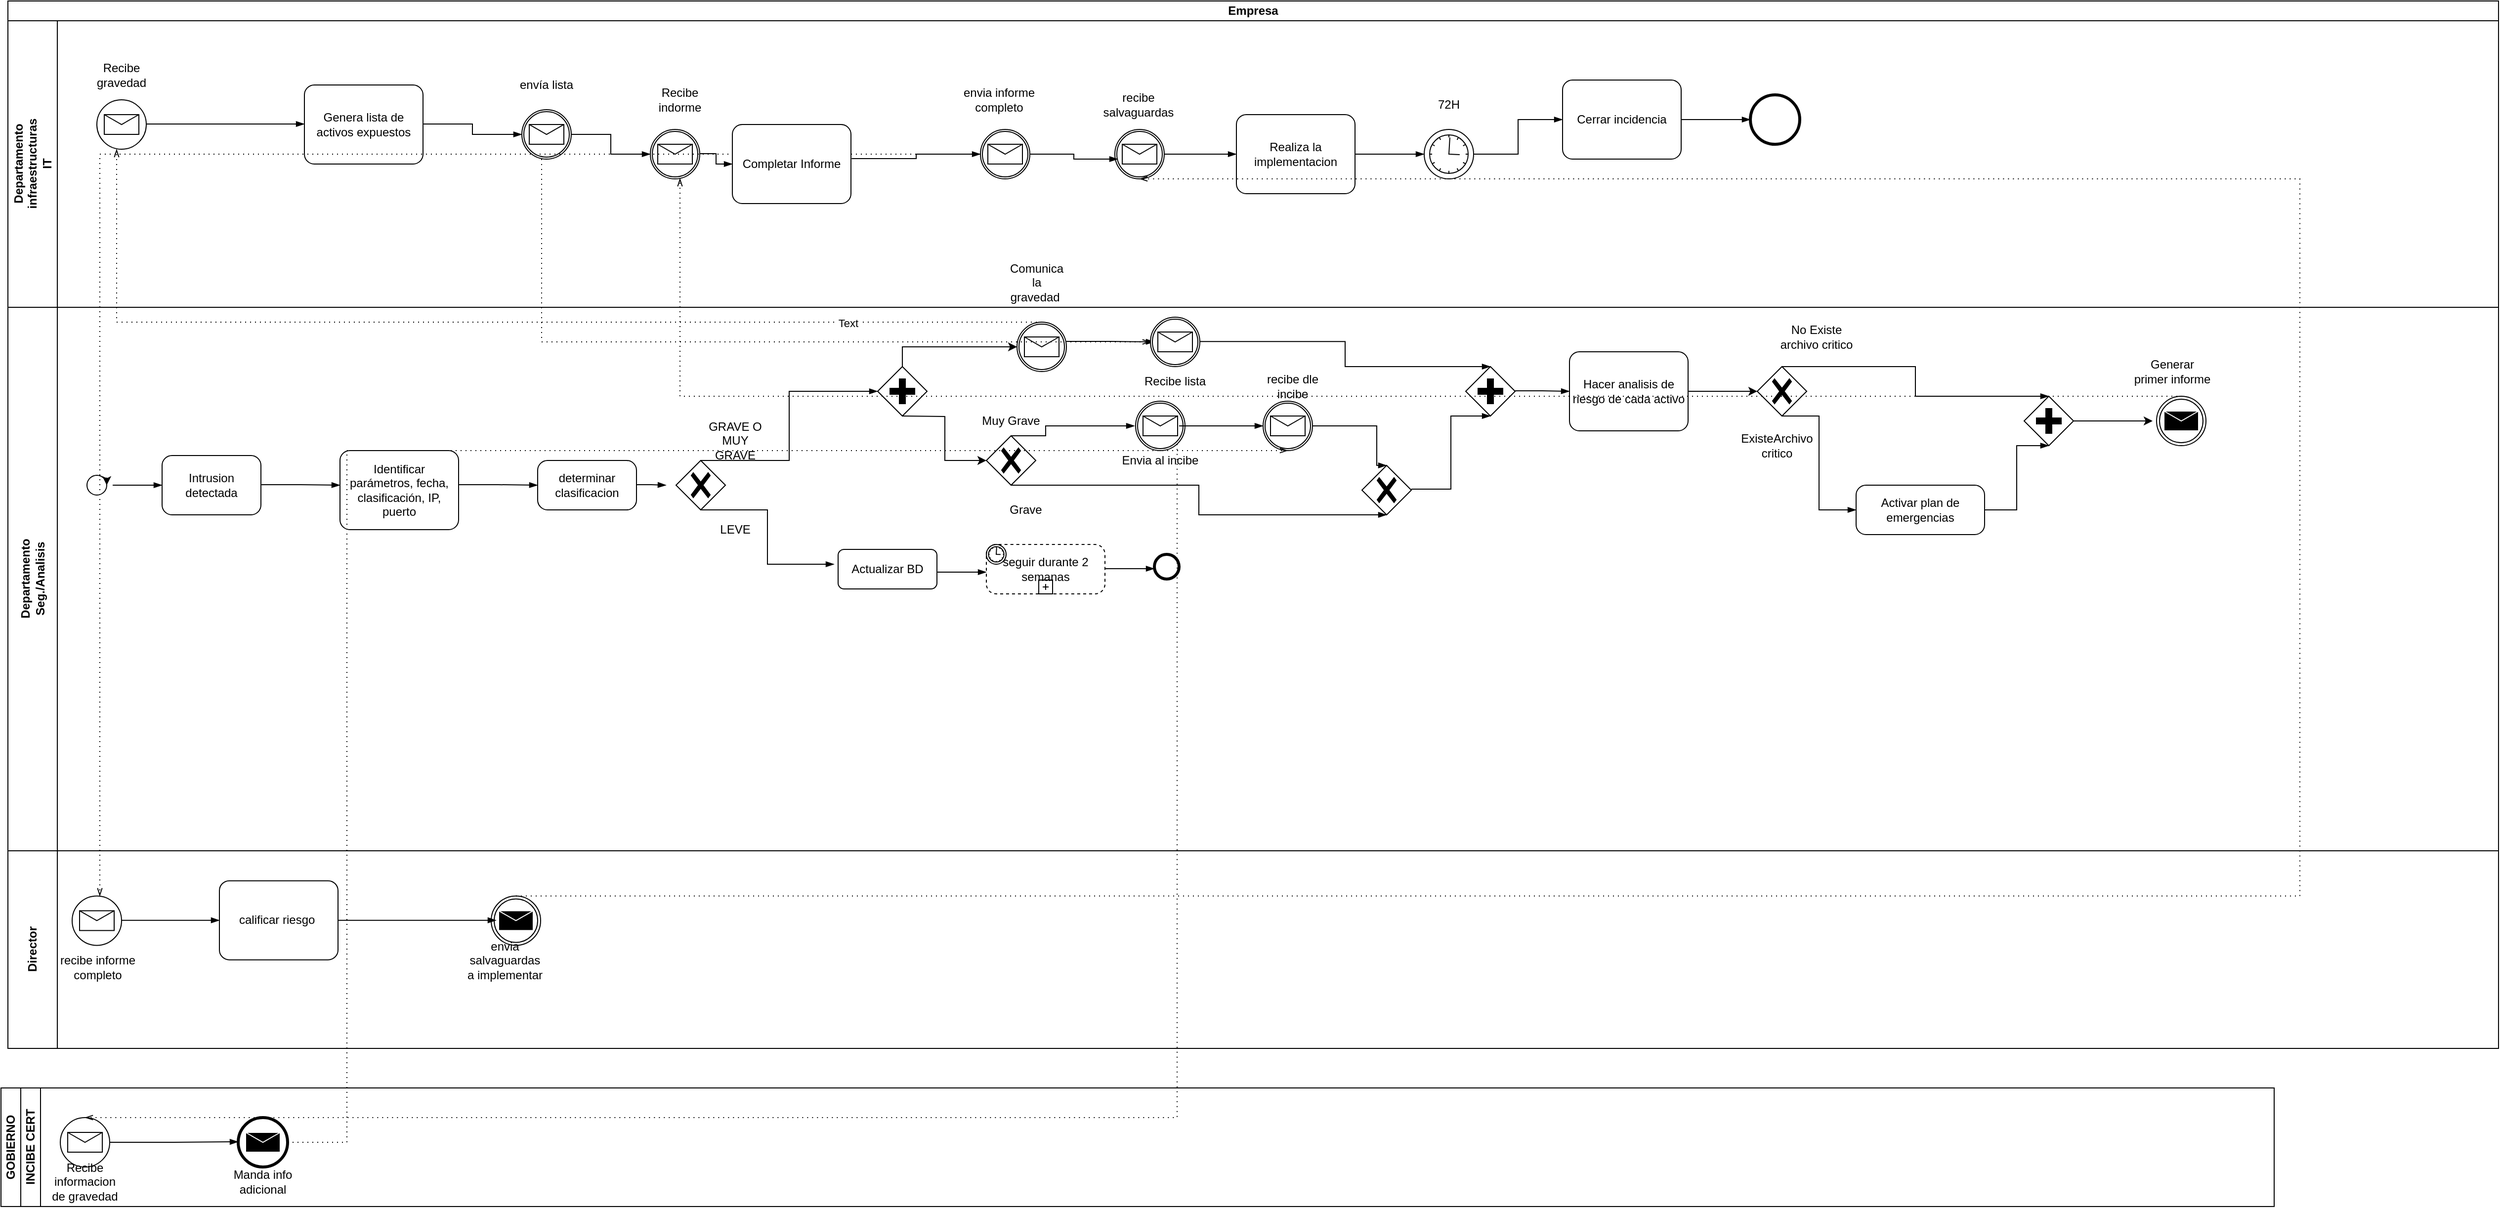 <mxfile version="21.1.1" type="github">
  <diagram name="Página-1" id="tlyOI_dI2TxrZboqt-Fm">
    <mxGraphModel dx="2788" dy="1532" grid="1" gridSize="10" guides="1" tooltips="1" connect="1" arrows="1" fold="1" page="1" pageScale="1" pageWidth="827" pageHeight="1169" math="0" shadow="0">
      <root>
        <mxCell id="0" />
        <mxCell id="1" parent="0" />
        <mxCell id="Eh7MO3ghAMamXEZAJ6oc-2" value="Empresa" style="swimlane;html=1;childLayout=stackLayout;resizeParent=1;resizeParentMax=0;horizontal=1;startSize=20;horizontalStack=0;whiteSpace=wrap;direction=east;" vertex="1" parent="1">
          <mxGeometry x="97" y="80" width="2520" height="1060" as="geometry" />
        </mxCell>
        <mxCell id="Eh7MO3ghAMamXEZAJ6oc-4" value="Departamento&lt;br&gt;infraestructuras&lt;br&gt;IT" style="swimlane;html=1;startSize=50;horizontal=0;" vertex="1" parent="Eh7MO3ghAMamXEZAJ6oc-2">
          <mxGeometry y="20" width="2520" height="290" as="geometry" />
        </mxCell>
        <mxCell id="Eh7MO3ghAMamXEZAJ6oc-64" value="Recibe gravedad" style="text;html=1;strokeColor=none;fillColor=none;align=center;verticalAlign=middle;whiteSpace=wrap;rounded=0;" vertex="1" parent="Eh7MO3ghAMamXEZAJ6oc-4">
          <mxGeometry x="85" y="40" width="60" height="30" as="geometry" />
        </mxCell>
        <mxCell id="Eh7MO3ghAMamXEZAJ6oc-66" value="" style="points=[[0.145,0.145,0],[0.5,0,0],[0.855,0.145,0],[1,0.5,0],[0.855,0.855,0],[0.5,1,0],[0.145,0.855,0],[0,0.5,0]];shape=mxgraph.bpmn.event;html=1;verticalLabelPosition=bottom;labelBackgroundColor=#ffffff;verticalAlign=top;align=center;perimeter=ellipsePerimeter;outlineConnect=0;aspect=fixed;outline=standard;symbol=message;" vertex="1" parent="Eh7MO3ghAMamXEZAJ6oc-4">
          <mxGeometry x="90" y="80" width="50" height="50" as="geometry" />
        </mxCell>
        <mxCell id="Eh7MO3ghAMamXEZAJ6oc-67" value="" style="edgeStyle=elbowEdgeStyle;fontSize=12;html=1;endArrow=blockThin;endFill=1;rounded=0;" edge="1" parent="Eh7MO3ghAMamXEZAJ6oc-4">
          <mxGeometry width="160" relative="1" as="geometry">
            <mxPoint x="140" y="104.5" as="sourcePoint" />
            <mxPoint x="300" y="104.5" as="targetPoint" />
          </mxGeometry>
        </mxCell>
        <mxCell id="Eh7MO3ghAMamXEZAJ6oc-68" value="Genera lista de activos expuestos" style="points=[[0.25,0,0],[0.5,0,0],[0.75,0,0],[1,0.25,0],[1,0.5,0],[1,0.75,0],[0.75,1,0],[0.5,1,0],[0.25,1,0],[0,0.75,0],[0,0.5,0],[0,0.25,0]];shape=mxgraph.bpmn.task;whiteSpace=wrap;rectStyle=rounded;size=10;html=1;container=1;expand=0;collapsible=0;taskMarker=abstract;" vertex="1" parent="Eh7MO3ghAMamXEZAJ6oc-4">
          <mxGeometry x="300" y="65" width="120" height="80" as="geometry" />
        </mxCell>
        <mxCell id="Eh7MO3ghAMamXEZAJ6oc-69" value="" style="edgeStyle=elbowEdgeStyle;fontSize=12;html=1;endArrow=blockThin;endFill=1;rounded=0;" edge="1" parent="Eh7MO3ghAMamXEZAJ6oc-4" target="Eh7MO3ghAMamXEZAJ6oc-70">
          <mxGeometry width="160" relative="1" as="geometry">
            <mxPoint x="420" y="104.5" as="sourcePoint" />
            <mxPoint x="580" y="104.5" as="targetPoint" />
          </mxGeometry>
        </mxCell>
        <mxCell id="Eh7MO3ghAMamXEZAJ6oc-76" value="envía lista" style="text;html=1;strokeColor=none;fillColor=none;align=center;verticalAlign=middle;whiteSpace=wrap;rounded=0;" vertex="1" parent="Eh7MO3ghAMamXEZAJ6oc-4">
          <mxGeometry x="505" y="50" width="80" height="30" as="geometry" />
        </mxCell>
        <mxCell id="Eh7MO3ghAMamXEZAJ6oc-63" value="Comunica la gravedad&amp;nbsp;" style="text;html=1;strokeColor=none;fillColor=none;align=center;verticalAlign=middle;whiteSpace=wrap;rounded=0;" vertex="1" parent="Eh7MO3ghAMamXEZAJ6oc-4">
          <mxGeometry x="1011" y="250" width="60" height="30" as="geometry" />
        </mxCell>
        <mxCell id="Eh7MO3ghAMamXEZAJ6oc-125" value="" style="points=[[0.145,0.145,0],[0.5,0,0],[0.855,0.145,0],[1,0.5,0],[0.855,0.855,0],[0.5,1,0],[0.145,0.855,0],[0,0.5,0]];shape=mxgraph.bpmn.event;html=1;verticalLabelPosition=bottom;labelBackgroundColor=#ffffff;verticalAlign=top;align=center;perimeter=ellipsePerimeter;outlineConnect=0;aspect=fixed;outline=catching;symbol=message;" vertex="1" parent="Eh7MO3ghAMamXEZAJ6oc-4">
          <mxGeometry x="650" y="110" width="50" height="50" as="geometry" />
        </mxCell>
        <mxCell id="Eh7MO3ghAMamXEZAJ6oc-128" value="Recibe indorme" style="text;html=1;strokeColor=none;fillColor=none;align=center;verticalAlign=middle;whiteSpace=wrap;rounded=0;" vertex="1" parent="Eh7MO3ghAMamXEZAJ6oc-4">
          <mxGeometry x="640" y="65" width="80" height="30" as="geometry" />
        </mxCell>
        <mxCell id="Eh7MO3ghAMamXEZAJ6oc-130" value="" style="edgeStyle=elbowEdgeStyle;fontSize=12;html=1;endArrow=blockThin;endFill=1;rounded=0;" edge="1" parent="Eh7MO3ghAMamXEZAJ6oc-4" target="Eh7MO3ghAMamXEZAJ6oc-131">
          <mxGeometry width="160" relative="1" as="geometry">
            <mxPoint x="700" y="134.5" as="sourcePoint" />
            <mxPoint x="800" y="135" as="targetPoint" />
          </mxGeometry>
        </mxCell>
        <mxCell id="Eh7MO3ghAMamXEZAJ6oc-70" value="" style="points=[[0.145,0.145,0],[0.5,0,0],[0.855,0.145,0],[1,0.5,0],[0.855,0.855,0],[0.5,1,0],[0.145,0.855,0],[0,0.5,0]];shape=mxgraph.bpmn.event;html=1;verticalLabelPosition=bottom;labelBackgroundColor=#ffffff;verticalAlign=top;align=center;perimeter=ellipsePerimeter;outlineConnect=0;aspect=fixed;outline=catching;symbol=message;" vertex="1" parent="Eh7MO3ghAMamXEZAJ6oc-4">
          <mxGeometry x="520" y="90" width="50" height="50" as="geometry" />
        </mxCell>
        <mxCell id="Eh7MO3ghAMamXEZAJ6oc-126" value="" style="edgeStyle=elbowEdgeStyle;fontSize=12;html=1;endArrow=blockThin;endFill=1;rounded=0;entryX=0;entryY=0.5;entryDx=0;entryDy=0;entryPerimeter=0;exitX=1;exitY=0.5;exitDx=0;exitDy=0;exitPerimeter=0;" edge="1" parent="Eh7MO3ghAMamXEZAJ6oc-4" source="Eh7MO3ghAMamXEZAJ6oc-70" target="Eh7MO3ghAMamXEZAJ6oc-125">
          <mxGeometry width="160" relative="1" as="geometry">
            <mxPoint x="567" y="134.5" as="sourcePoint" />
            <mxPoint x="727" y="135" as="targetPoint" />
          </mxGeometry>
        </mxCell>
        <mxCell id="Eh7MO3ghAMamXEZAJ6oc-149" value="" style="points=[[0.145,0.145,0],[0.5,0,0],[0.855,0.145,0],[1,0.5,0],[0.855,0.855,0],[0.5,1,0],[0.145,0.855,0],[0,0.5,0]];shape=mxgraph.bpmn.event;html=1;verticalLabelPosition=bottom;labelBackgroundColor=#ffffff;verticalAlign=top;align=center;perimeter=ellipsePerimeter;outlineConnect=0;aspect=fixed;outline=catching;symbol=message;" vertex="1" parent="Eh7MO3ghAMamXEZAJ6oc-4">
          <mxGeometry x="984" y="110" width="50" height="50" as="geometry" />
        </mxCell>
        <mxCell id="Eh7MO3ghAMamXEZAJ6oc-158" value="" style="points=[[0.145,0.145,0],[0.5,0,0],[0.855,0.145,0],[1,0.5,0],[0.855,0.855,0],[0.5,1,0],[0.145,0.855,0],[0,0.5,0]];shape=mxgraph.bpmn.event;html=1;verticalLabelPosition=bottom;labelBackgroundColor=#ffffff;verticalAlign=top;align=center;perimeter=ellipsePerimeter;outlineConnect=0;aspect=fixed;outline=catching;symbol=message;" vertex="1" parent="Eh7MO3ghAMamXEZAJ6oc-4">
          <mxGeometry x="1119.999" y="110" width="50" height="50" as="geometry" />
        </mxCell>
        <mxCell id="Eh7MO3ghAMamXEZAJ6oc-160" value="recibe salvaguardas" style="text;html=1;strokeColor=none;fillColor=none;align=center;verticalAlign=middle;whiteSpace=wrap;rounded=0;" vertex="1" parent="Eh7MO3ghAMamXEZAJ6oc-4">
          <mxGeometry x="1104" y="70" width="80" height="30" as="geometry" />
        </mxCell>
        <mxCell id="Eh7MO3ghAMamXEZAJ6oc-172" value="envia informe completo" style="text;html=1;strokeColor=none;fillColor=none;align=center;verticalAlign=middle;whiteSpace=wrap;rounded=0;" vertex="1" parent="Eh7MO3ghAMamXEZAJ6oc-4">
          <mxGeometry x="963" y="65" width="80" height="30" as="geometry" />
        </mxCell>
        <mxCell id="Eh7MO3ghAMamXEZAJ6oc-174" value="" style="edgeStyle=elbowEdgeStyle;fontSize=12;html=1;endArrow=blockThin;endFill=1;rounded=0;exitX=1;exitY=0.5;exitDx=0;exitDy=0;exitPerimeter=0;entryX=0.06;entryY=0.6;entryDx=0;entryDy=0;entryPerimeter=0;" edge="1" parent="Eh7MO3ghAMamXEZAJ6oc-4" source="Eh7MO3ghAMamXEZAJ6oc-149" target="Eh7MO3ghAMamXEZAJ6oc-158">
          <mxGeometry width="160" relative="1" as="geometry">
            <mxPoint x="1083" y="200" as="sourcePoint" />
            <mxPoint x="1113" y="135" as="targetPoint" />
          </mxGeometry>
        </mxCell>
        <mxCell id="Eh7MO3ghAMamXEZAJ6oc-175" value="Realiza la implementacion" style="points=[[0.25,0,0],[0.5,0,0],[0.75,0,0],[1,0.25,0],[1,0.5,0],[1,0.75,0],[0.75,1,0],[0.5,1,0],[0.25,1,0],[0,0.75,0],[0,0.5,0],[0,0.25,0]];shape=mxgraph.bpmn.task;whiteSpace=wrap;rectStyle=rounded;size=10;html=1;container=1;expand=0;collapsible=0;taskMarker=abstract;" vertex="1" parent="Eh7MO3ghAMamXEZAJ6oc-4">
          <mxGeometry x="1243" y="95" width="120" height="80" as="geometry" />
        </mxCell>
        <mxCell id="Eh7MO3ghAMamXEZAJ6oc-176" value="" style="edgeStyle=elbowEdgeStyle;fontSize=12;html=1;endArrow=blockThin;endFill=1;rounded=0;exitX=1;exitY=0.5;exitDx=0;exitDy=0;exitPerimeter=0;entryX=0;entryY=0.5;entryDx=0;entryDy=0;entryPerimeter=0;" edge="1" parent="Eh7MO3ghAMamXEZAJ6oc-4" source="Eh7MO3ghAMamXEZAJ6oc-158" target="Eh7MO3ghAMamXEZAJ6oc-175">
          <mxGeometry width="160" relative="1" as="geometry">
            <mxPoint x="1083" y="200" as="sourcePoint" />
            <mxPoint x="1233" y="140" as="targetPoint" />
          </mxGeometry>
        </mxCell>
        <mxCell id="Eh7MO3ghAMamXEZAJ6oc-178" value="" style="points=[[0.145,0.145,0],[0.5,0,0],[0.855,0.145,0],[1,0.5,0],[0.855,0.855,0],[0.5,1,0],[0.145,0.855,0],[0,0.5,0]];shape=mxgraph.bpmn.event;html=1;verticalLabelPosition=bottom;labelBackgroundColor=#ffffff;verticalAlign=top;align=center;perimeter=ellipsePerimeter;outlineConnect=0;aspect=fixed;outline=standard;symbol=timer;" vertex="1" parent="Eh7MO3ghAMamXEZAJ6oc-4">
          <mxGeometry x="1433" y="110" width="50" height="50" as="geometry" />
        </mxCell>
        <mxCell id="Eh7MO3ghAMamXEZAJ6oc-179" value="" style="edgeStyle=elbowEdgeStyle;fontSize=12;html=1;endArrow=blockThin;endFill=1;rounded=0;exitX=1;exitY=0.5;exitDx=0;exitDy=0;exitPerimeter=0;" edge="1" parent="Eh7MO3ghAMamXEZAJ6oc-4" source="Eh7MO3ghAMamXEZAJ6oc-175" target="Eh7MO3ghAMamXEZAJ6oc-178">
          <mxGeometry width="160" relative="1" as="geometry">
            <mxPoint x="1323" y="200" as="sourcePoint" />
            <mxPoint x="1473" y="200" as="targetPoint" />
          </mxGeometry>
        </mxCell>
        <mxCell id="Eh7MO3ghAMamXEZAJ6oc-180" value="72H" style="text;html=1;strokeColor=none;fillColor=none;align=center;verticalAlign=middle;whiteSpace=wrap;rounded=0;" vertex="1" parent="Eh7MO3ghAMamXEZAJ6oc-4">
          <mxGeometry x="1418" y="70" width="80" height="30" as="geometry" />
        </mxCell>
        <mxCell id="Eh7MO3ghAMamXEZAJ6oc-182" value="Cerrar incidencia" style="points=[[0.25,0,0],[0.5,0,0],[0.75,0,0],[1,0.25,0],[1,0.5,0],[1,0.75,0],[0.75,1,0],[0.5,1,0],[0.25,1,0],[0,0.75,0],[0,0.5,0],[0,0.25,0]];shape=mxgraph.bpmn.task;whiteSpace=wrap;rectStyle=rounded;size=10;html=1;container=1;expand=0;collapsible=0;taskMarker=abstract;" vertex="1" parent="Eh7MO3ghAMamXEZAJ6oc-4">
          <mxGeometry x="1573" y="60" width="120" height="80" as="geometry" />
        </mxCell>
        <mxCell id="Eh7MO3ghAMamXEZAJ6oc-181" value="" style="edgeStyle=elbowEdgeStyle;fontSize=12;html=1;endArrow=blockThin;endFill=1;rounded=0;exitX=1;exitY=0.5;exitDx=0;exitDy=0;exitPerimeter=0;" edge="1" parent="Eh7MO3ghAMamXEZAJ6oc-4" source="Eh7MO3ghAMamXEZAJ6oc-178" target="Eh7MO3ghAMamXEZAJ6oc-182">
          <mxGeometry width="160" relative="1" as="geometry">
            <mxPoint x="1313" y="200" as="sourcePoint" />
            <mxPoint x="1573" y="135" as="targetPoint" />
          </mxGeometry>
        </mxCell>
        <mxCell id="Eh7MO3ghAMamXEZAJ6oc-184" value="" style="points=[[0.145,0.145,0],[0.5,0,0],[0.855,0.145,0],[1,0.5,0],[0.855,0.855,0],[0.5,1,0],[0.145,0.855,0],[0,0.5,0]];shape=mxgraph.bpmn.event;html=1;verticalLabelPosition=bottom;labelBackgroundColor=#ffffff;verticalAlign=top;align=center;perimeter=ellipsePerimeter;outlineConnect=0;aspect=fixed;outline=end;symbol=terminate2;" vertex="1" parent="Eh7MO3ghAMamXEZAJ6oc-4">
          <mxGeometry x="1763" y="75" width="50" height="50" as="geometry" />
        </mxCell>
        <mxCell id="Eh7MO3ghAMamXEZAJ6oc-185" value="" style="edgeStyle=elbowEdgeStyle;fontSize=12;html=1;endArrow=blockThin;endFill=1;rounded=0;exitX=1;exitY=0.5;exitDx=0;exitDy=0;exitPerimeter=0;entryX=0;entryY=0.5;entryDx=0;entryDy=0;entryPerimeter=0;" edge="1" parent="Eh7MO3ghAMamXEZAJ6oc-4" source="Eh7MO3ghAMamXEZAJ6oc-182" target="Eh7MO3ghAMamXEZAJ6oc-184">
          <mxGeometry width="160" relative="1" as="geometry">
            <mxPoint x="1313" y="200" as="sourcePoint" />
            <mxPoint x="1473" y="200" as="targetPoint" />
          </mxGeometry>
        </mxCell>
        <mxCell id="Eh7MO3ghAMamXEZAJ6oc-3" value="Departamento &lt;br&gt;Seg./Analisis" style="swimlane;html=1;startSize=50;horizontal=0;" vertex="1" parent="Eh7MO3ghAMamXEZAJ6oc-2">
          <mxGeometry y="310" width="2520" height="550" as="geometry" />
        </mxCell>
        <mxCell id="Eh7MO3ghAMamXEZAJ6oc-8" value="" style="points=[[0.145,0.145,0],[0.5,0,0],[0.855,0.145,0],[1,0.5,0],[0.855,0.855,0],[0.5,1,0],[0.145,0.855,0],[0,0.5,0]];shape=mxgraph.bpmn.event;html=1;verticalLabelPosition=bottom;labelBackgroundColor=#ffffff;verticalAlign=top;align=center;perimeter=ellipsePerimeter;outlineConnect=0;aspect=fixed;outline=standard;symbol=general;" vertex="1" parent="Eh7MO3ghAMamXEZAJ6oc-3">
          <mxGeometry x="80" y="170" width="20" height="20" as="geometry" />
        </mxCell>
        <mxCell id="Eh7MO3ghAMamXEZAJ6oc-11" value="Intrusion detectada" style="points=[[0.25,0,0],[0.5,0,0],[0.75,0,0],[1,0.25,0],[1,0.5,0],[1,0.75,0],[0.75,1,0],[0.5,1,0],[0.25,1,0],[0,0.75,0],[0,0.5,0],[0,0.25,0]];shape=mxgraph.bpmn.task;whiteSpace=wrap;rectStyle=rounded;size=10;html=1;container=1;expand=0;collapsible=0;taskMarker=abstract;" vertex="1" parent="Eh7MO3ghAMamXEZAJ6oc-3">
          <mxGeometry x="156" y="150" width="100" height="60" as="geometry" />
        </mxCell>
        <mxCell id="Eh7MO3ghAMamXEZAJ6oc-12" value="" style="edgeStyle=elbowEdgeStyle;fontSize=12;html=1;endArrow=blockThin;endFill=1;rounded=0;" edge="1" parent="Eh7MO3ghAMamXEZAJ6oc-3">
          <mxGeometry width="160" relative="1" as="geometry">
            <mxPoint x="106" y="180" as="sourcePoint" />
            <mxPoint x="156" y="180" as="targetPoint" />
          </mxGeometry>
        </mxCell>
        <mxCell id="Eh7MO3ghAMamXEZAJ6oc-17" value="" style="edgeStyle=elbowEdgeStyle;fontSize=12;html=1;endArrow=blockThin;endFill=1;rounded=0;" edge="1" parent="Eh7MO3ghAMamXEZAJ6oc-3">
          <mxGeometry width="160" relative="1" as="geometry">
            <mxPoint x="256" y="179.5" as="sourcePoint" />
            <mxPoint x="336" y="180" as="targetPoint" />
          </mxGeometry>
        </mxCell>
        <mxCell id="Eh7MO3ghAMamXEZAJ6oc-19" value="Identificar parámetros, fecha, clasificación, IP, puerto" style="points=[[0.25,0,0],[0.5,0,0],[0.75,0,0],[1,0.25,0],[1,0.5,0],[1,0.75,0],[0.75,1,0],[0.5,1,0],[0.25,1,0],[0,0.75,0],[0,0.5,0],[0,0.25,0]];shape=mxgraph.bpmn.task;whiteSpace=wrap;rectStyle=rounded;size=10;html=1;container=1;expand=0;collapsible=0;taskMarker=abstract;" vertex="1" parent="Eh7MO3ghAMamXEZAJ6oc-3">
          <mxGeometry x="336" y="145" width="120" height="80" as="geometry" />
        </mxCell>
        <mxCell id="Eh7MO3ghAMamXEZAJ6oc-20" value="" style="edgeStyle=elbowEdgeStyle;fontSize=12;html=1;endArrow=blockThin;endFill=1;rounded=0;" edge="1" parent="Eh7MO3ghAMamXEZAJ6oc-3">
          <mxGeometry width="160" relative="1" as="geometry">
            <mxPoint x="456" y="179.5" as="sourcePoint" />
            <mxPoint x="536" y="180" as="targetPoint" />
          </mxGeometry>
        </mxCell>
        <mxCell id="Eh7MO3ghAMamXEZAJ6oc-18" value="determinar clasificacion" style="points=[[0.25,0,0],[0.5,0,0],[0.75,0,0],[1,0.25,0],[1,0.5,0],[1,0.75,0],[0.75,1,0],[0.5,1,0],[0.25,1,0],[0,0.75,0],[0,0.5,0],[0,0.25,0]];shape=mxgraph.bpmn.task;whiteSpace=wrap;rectStyle=rounded;size=10;html=1;container=1;expand=0;collapsible=0;taskMarker=abstract;" vertex="1" parent="Eh7MO3ghAMamXEZAJ6oc-3">
          <mxGeometry x="536" y="155" width="100" height="50" as="geometry" />
        </mxCell>
        <mxCell id="Eh7MO3ghAMamXEZAJ6oc-22" value="" style="points=[[0.25,0.25,0],[0.5,0,0],[0.75,0.25,0],[1,0.5,0],[0.75,0.75,0],[0.5,1,0],[0.25,0.75,0],[0,0.5,0]];shape=mxgraph.bpmn.gateway2;html=1;verticalLabelPosition=bottom;labelBackgroundColor=#ffffff;verticalAlign=top;align=center;perimeter=rhombusPerimeter;outlineConnect=0;outline=none;symbol=none;gwType=exclusive;" vertex="1" parent="Eh7MO3ghAMamXEZAJ6oc-3">
          <mxGeometry x="676" y="155" width="50" height="50" as="geometry" />
        </mxCell>
        <mxCell id="Eh7MO3ghAMamXEZAJ6oc-24" value="" style="edgeStyle=elbowEdgeStyle;fontSize=12;html=1;endArrow=blockThin;endFill=1;rounded=0;" edge="1" parent="Eh7MO3ghAMamXEZAJ6oc-3">
          <mxGeometry width="160" relative="1" as="geometry">
            <mxPoint x="636" y="179.5" as="sourcePoint" />
            <mxPoint x="666" y="180" as="targetPoint" />
          </mxGeometry>
        </mxCell>
        <mxCell id="Eh7MO3ghAMamXEZAJ6oc-26" value="" style="edgeStyle=elbowEdgeStyle;fontSize=12;html=1;endArrow=blockThin;endFill=1;rounded=0;exitX=0.5;exitY=0;exitDx=0;exitDy=0;exitPerimeter=0;entryX=0;entryY=0.5;entryDx=0;entryDy=0;entryPerimeter=0;" edge="1" parent="Eh7MO3ghAMamXEZAJ6oc-3" source="Eh7MO3ghAMamXEZAJ6oc-22" target="Eh7MO3ghAMamXEZAJ6oc-52">
          <mxGeometry width="160" relative="1" as="geometry">
            <mxPoint x="690" y="10" as="sourcePoint" />
            <mxPoint x="860" y="90" as="targetPoint" />
            <Array as="points" />
          </mxGeometry>
        </mxCell>
        <mxCell id="Eh7MO3ghAMamXEZAJ6oc-23" value="" style="edgeStyle=elbowEdgeStyle;fontSize=12;html=1;endArrow=blockThin;endFill=1;rounded=0;exitX=0.5;exitY=1;exitDx=0;exitDy=0;exitPerimeter=0;" edge="1" parent="Eh7MO3ghAMamXEZAJ6oc-3" source="Eh7MO3ghAMamXEZAJ6oc-22">
          <mxGeometry width="160" relative="1" as="geometry">
            <mxPoint x="756" y="210" as="sourcePoint" />
            <mxPoint x="836" y="260" as="targetPoint" />
          </mxGeometry>
        </mxCell>
        <mxCell id="Eh7MO3ghAMamXEZAJ6oc-35" value="LEVE" style="text;html=1;strokeColor=none;fillColor=none;align=center;verticalAlign=middle;whiteSpace=wrap;rounded=0;" vertex="1" parent="Eh7MO3ghAMamXEZAJ6oc-3">
          <mxGeometry x="706" y="210" width="60" height="30" as="geometry" />
        </mxCell>
        <mxCell id="Eh7MO3ghAMamXEZAJ6oc-37" value="Actualizar BD" style="rounded=1;whiteSpace=wrap;html=1;" vertex="1" parent="Eh7MO3ghAMamXEZAJ6oc-3">
          <mxGeometry x="840" y="245" width="100" height="40" as="geometry" />
        </mxCell>
        <mxCell id="Eh7MO3ghAMamXEZAJ6oc-36" value="GRAVE O MUY GRAVE" style="text;html=1;strokeColor=none;fillColor=none;align=center;verticalAlign=middle;whiteSpace=wrap;rounded=0;" vertex="1" parent="Eh7MO3ghAMamXEZAJ6oc-3">
          <mxGeometry x="706" y="120" width="60" height="30" as="geometry" />
        </mxCell>
        <mxCell id="Eh7MO3ghAMamXEZAJ6oc-44" value="seguir durante 2 semanas" style="points=[[0.25,0,0],[0.5,0,0],[0.75,0,0],[1,0.25,0],[1,0.5,0],[1,0.75,0],[0.75,1,0],[0.5,1,0],[0.25,1,0],[0,0.75,0],[0,0.5,0],[0,0.25,0]];shape=mxgraph.bpmn.task;whiteSpace=wrap;rectStyle=rounded;size=10;html=1;container=1;expand=0;collapsible=0;taskMarker=abstract;bpmnShapeType=subprocess;isLoopSub=1;outline=eventInt;symbol=timer;" vertex="1" parent="Eh7MO3ghAMamXEZAJ6oc-3">
          <mxGeometry x="990" y="240" width="120" height="50" as="geometry" />
        </mxCell>
        <mxCell id="Eh7MO3ghAMamXEZAJ6oc-45" value="" style="edgeStyle=elbowEdgeStyle;fontSize=12;html=1;endArrow=blockThin;endFill=1;rounded=0;" edge="1" parent="Eh7MO3ghAMamXEZAJ6oc-3">
          <mxGeometry width="160" relative="1" as="geometry">
            <mxPoint x="950" y="268" as="sourcePoint" />
            <mxPoint x="990" y="268" as="targetPoint" />
            <Array as="points">
              <mxPoint x="940" y="268" />
            </Array>
          </mxGeometry>
        </mxCell>
        <mxCell id="Eh7MO3ghAMamXEZAJ6oc-49" value="" style="edgeStyle=elbowEdgeStyle;fontSize=12;html=1;endArrow=blockThin;endFill=1;rounded=0;" edge="1" parent="Eh7MO3ghAMamXEZAJ6oc-3">
          <mxGeometry width="160" relative="1" as="geometry">
            <mxPoint x="1120" y="264.5" as="sourcePoint" />
            <mxPoint x="1160" y="264.5" as="targetPoint" />
            <Array as="points">
              <mxPoint x="1110" y="264.5" />
            </Array>
          </mxGeometry>
        </mxCell>
        <mxCell id="Eh7MO3ghAMamXEZAJ6oc-51" value="" style="points=[[0.145,0.145,0],[0.5,0,0],[0.855,0.145,0],[1,0.5,0],[0.855,0.855,0],[0.5,1,0],[0.145,0.855,0],[0,0.5,0]];shape=mxgraph.bpmn.event;html=1;verticalLabelPosition=bottom;labelBackgroundColor=#ffffff;verticalAlign=top;align=center;perimeter=ellipsePerimeter;outlineConnect=0;aspect=fixed;outline=end;symbol=terminate2;" vertex="1" parent="Eh7MO3ghAMamXEZAJ6oc-3">
          <mxGeometry x="1160" y="250" width="25" height="25" as="geometry" />
        </mxCell>
        <mxCell id="Eh7MO3ghAMamXEZAJ6oc-52" value="" style="points=[[0.25,0.25,0],[0.5,0,0],[0.75,0.25,0],[1,0.5,0],[0.75,0.75,0],[0.5,1,0],[0.25,0.75,0],[0,0.5,0]];shape=mxgraph.bpmn.gateway2;html=1;verticalLabelPosition=bottom;labelBackgroundColor=#ffffff;verticalAlign=top;align=center;perimeter=rhombusPerimeter;outlineConnect=0;outline=none;symbol=none;gwType=parallel;" vertex="1" parent="Eh7MO3ghAMamXEZAJ6oc-3">
          <mxGeometry x="880" y="60" width="50" height="50" as="geometry" />
        </mxCell>
        <mxCell id="Eh7MO3ghAMamXEZAJ6oc-58" value="" style="points=[[0.145,0.145,0],[0.5,0,0],[0.855,0.145,0],[1,0.5,0],[0.855,0.855,0],[0.5,1,0],[0.145,0.855,0],[0,0.5,0]];shape=mxgraph.bpmn.event;html=1;verticalLabelPosition=bottom;labelBackgroundColor=#ffffff;verticalAlign=top;align=center;perimeter=ellipsePerimeter;outlineConnect=0;aspect=fixed;outline=catching;symbol=message;" vertex="1" parent="Eh7MO3ghAMamXEZAJ6oc-3">
          <mxGeometry x="1021" y="15" width="50" height="50" as="geometry" />
        </mxCell>
        <mxCell id="Eh7MO3ghAMamXEZAJ6oc-57" style="edgeStyle=orthogonalEdgeStyle;rounded=0;orthogonalLoop=1;jettySize=auto;html=1;exitX=0.5;exitY=0;exitDx=0;exitDy=0;exitPerimeter=0;" edge="1" parent="Eh7MO3ghAMamXEZAJ6oc-3" source="Eh7MO3ghAMamXEZAJ6oc-52" target="Eh7MO3ghAMamXEZAJ6oc-58">
          <mxGeometry relative="1" as="geometry">
            <mxPoint x="1000" y="-120" as="targetPoint" />
          </mxGeometry>
        </mxCell>
        <mxCell id="Eh7MO3ghAMamXEZAJ6oc-65" style="edgeStyle=orthogonalEdgeStyle;rounded=0;orthogonalLoop=1;jettySize=auto;html=1;exitX=0.855;exitY=0.145;exitDx=0;exitDy=0;exitPerimeter=0;entryX=1;entryY=0.5;entryDx=0;entryDy=0;entryPerimeter=0;" edge="1" parent="Eh7MO3ghAMamXEZAJ6oc-3" source="Eh7MO3ghAMamXEZAJ6oc-8" target="Eh7MO3ghAMamXEZAJ6oc-8">
          <mxGeometry relative="1" as="geometry" />
        </mxCell>
        <mxCell id="Eh7MO3ghAMamXEZAJ6oc-72" value="" style="edgeStyle=elbowEdgeStyle;fontSize=12;html=1;endArrow=blockThin;endFill=1;rounded=0;" edge="1" parent="Eh7MO3ghAMamXEZAJ6oc-3">
          <mxGeometry width="160" relative="1" as="geometry">
            <mxPoint x="1071" y="34.5" as="sourcePoint" />
            <mxPoint x="1160" y="35" as="targetPoint" />
          </mxGeometry>
        </mxCell>
        <mxCell id="Eh7MO3ghAMamXEZAJ6oc-73" value="" style="points=[[0.145,0.145,0],[0.5,0,0],[0.855,0.145,0],[1,0.5,0],[0.855,0.855,0],[0.5,1,0],[0.145,0.855,0],[0,0.5,0]];shape=mxgraph.bpmn.event;html=1;verticalLabelPosition=bottom;labelBackgroundColor=#ffffff;verticalAlign=top;align=center;perimeter=ellipsePerimeter;outlineConnect=0;aspect=fixed;outline=catching;symbol=message;" vertex="1" parent="Eh7MO3ghAMamXEZAJ6oc-3">
          <mxGeometry x="1156" y="10" width="50" height="50" as="geometry" />
        </mxCell>
        <mxCell id="Eh7MO3ghAMamXEZAJ6oc-77" value="Recibe lista" style="text;html=1;strokeColor=none;fillColor=none;align=center;verticalAlign=middle;whiteSpace=wrap;rounded=0;" vertex="1" parent="Eh7MO3ghAMamXEZAJ6oc-3">
          <mxGeometry x="1141" y="60" width="80" height="30" as="geometry" />
        </mxCell>
        <mxCell id="Eh7MO3ghAMamXEZAJ6oc-79" value="" style="edgeStyle=elbowEdgeStyle;fontSize=12;html=1;endArrow=blockThin;endFill=1;rounded=0;entryX=0.5;entryY=0;entryDx=0;entryDy=0;entryPerimeter=0;" edge="1" parent="Eh7MO3ghAMamXEZAJ6oc-3" target="Eh7MO3ghAMamXEZAJ6oc-105">
          <mxGeometry width="160" relative="1" as="geometry">
            <mxPoint x="1206" y="34.58" as="sourcePoint" />
            <mxPoint x="1410" y="40" as="targetPoint" />
          </mxGeometry>
        </mxCell>
        <mxCell id="Eh7MO3ghAMamXEZAJ6oc-80" style="edgeStyle=orthogonalEdgeStyle;rounded=0;orthogonalLoop=1;jettySize=auto;html=1;exitX=0.5;exitY=0;exitDx=0;exitDy=0;exitPerimeter=0;entryX=0;entryY=0.5;entryDx=0;entryDy=0;entryPerimeter=0;" edge="1" parent="Eh7MO3ghAMamXEZAJ6oc-3" target="Eh7MO3ghAMamXEZAJ6oc-81">
          <mxGeometry relative="1" as="geometry">
            <mxPoint x="1010" y="130" as="targetPoint" />
            <mxPoint x="905" y="110" as="sourcePoint" />
          </mxGeometry>
        </mxCell>
        <mxCell id="Eh7MO3ghAMamXEZAJ6oc-81" value="" style="points=[[0.25,0.25,0],[0.5,0,0],[0.75,0.25,0],[1,0.5,0],[0.75,0.75,0],[0.5,1,0],[0.25,0.75,0],[0,0.5,0]];shape=mxgraph.bpmn.gateway2;html=1;verticalLabelPosition=bottom;labelBackgroundColor=#ffffff;verticalAlign=top;align=center;perimeter=rhombusPerimeter;outlineConnect=0;outline=none;symbol=none;gwType=exclusive;" vertex="1" parent="Eh7MO3ghAMamXEZAJ6oc-3">
          <mxGeometry x="990" y="130" width="50" height="50" as="geometry" />
        </mxCell>
        <mxCell id="Eh7MO3ghAMamXEZAJ6oc-82" value="" style="edgeStyle=elbowEdgeStyle;fontSize=12;html=1;endArrow=blockThin;endFill=1;rounded=0;exitX=0.5;exitY=0;exitDx=0;exitDy=0;exitPerimeter=0;" edge="1" parent="Eh7MO3ghAMamXEZAJ6oc-3" source="Eh7MO3ghAMamXEZAJ6oc-81">
          <mxGeometry width="160" relative="1" as="geometry">
            <mxPoint x="1020" y="130" as="sourcePoint" />
            <mxPoint x="1140" y="120" as="targetPoint" />
            <Array as="points">
              <mxPoint x="1050" y="130" />
            </Array>
          </mxGeometry>
        </mxCell>
        <mxCell id="Eh7MO3ghAMamXEZAJ6oc-83" value="" style="edgeStyle=elbowEdgeStyle;fontSize=12;html=1;endArrow=blockThin;endFill=1;rounded=0;exitX=0.5;exitY=1;exitDx=0;exitDy=0;exitPerimeter=0;entryX=0.5;entryY=1;entryDx=0;entryDy=0;entryPerimeter=0;" edge="1" parent="Eh7MO3ghAMamXEZAJ6oc-3" source="Eh7MO3ghAMamXEZAJ6oc-81" target="Eh7MO3ghAMamXEZAJ6oc-97">
          <mxGeometry width="160" relative="1" as="geometry">
            <mxPoint x="1016" y="180" as="sourcePoint" />
            <mxPoint x="1130" y="220" as="targetPoint" />
          </mxGeometry>
        </mxCell>
        <mxCell id="Eh7MO3ghAMamXEZAJ6oc-85" value="Grave" style="text;html=1;strokeColor=none;fillColor=none;align=center;verticalAlign=middle;whiteSpace=wrap;rounded=0;" vertex="1" parent="Eh7MO3ghAMamXEZAJ6oc-3">
          <mxGeometry x="990" y="190" width="80" height="30" as="geometry" />
        </mxCell>
        <mxCell id="Eh7MO3ghAMamXEZAJ6oc-84" value="Muy Grave" style="text;html=1;strokeColor=none;fillColor=none;align=center;verticalAlign=middle;whiteSpace=wrap;rounded=0;" vertex="1" parent="Eh7MO3ghAMamXEZAJ6oc-3">
          <mxGeometry x="975" y="100" width="80" height="30" as="geometry" />
        </mxCell>
        <mxCell id="Eh7MO3ghAMamXEZAJ6oc-87" value="" style="points=[[0.145,0.145,0],[0.5,0,0],[0.855,0.145,0],[1,0.5,0],[0.855,0.855,0],[0.5,1,0],[0.145,0.855,0],[0,0.5,0]];shape=mxgraph.bpmn.event;html=1;verticalLabelPosition=bottom;labelBackgroundColor=#ffffff;verticalAlign=top;align=center;perimeter=ellipsePerimeter;outlineConnect=0;aspect=fixed;outline=catching;symbol=message;" vertex="1" parent="Eh7MO3ghAMamXEZAJ6oc-3">
          <mxGeometry x="1141" y="95" width="50" height="50" as="geometry" />
        </mxCell>
        <mxCell id="Eh7MO3ghAMamXEZAJ6oc-97" value="" style="points=[[0.25,0.25,0],[0.5,0,0],[0.75,0.25,0],[1,0.5,0],[0.75,0.75,0],[0.5,1,0],[0.25,0.75,0],[0,0.5,0]];shape=mxgraph.bpmn.gateway2;html=1;verticalLabelPosition=bottom;labelBackgroundColor=#ffffff;verticalAlign=top;align=center;perimeter=rhombusPerimeter;outlineConnect=0;outline=none;symbol=none;gwType=exclusive;" vertex="1" parent="Eh7MO3ghAMamXEZAJ6oc-3">
          <mxGeometry x="1370" y="160" width="50" height="50" as="geometry" />
        </mxCell>
        <mxCell id="Eh7MO3ghAMamXEZAJ6oc-98" value="" style="edgeStyle=elbowEdgeStyle;fontSize=12;html=1;endArrow=blockThin;endFill=1;rounded=0;exitX=0.5;exitY=1;exitDx=0;exitDy=0;exitPerimeter=0;" edge="1" parent="Eh7MO3ghAMamXEZAJ6oc-3">
          <mxGeometry width="160" relative="1" as="geometry">
            <mxPoint x="1185" y="120" as="sourcePoint" />
            <mxPoint x="1270" y="120" as="targetPoint" />
            <Array as="points">
              <mxPoint x="1250" y="110" />
            </Array>
          </mxGeometry>
        </mxCell>
        <mxCell id="Eh7MO3ghAMamXEZAJ6oc-99" value="" style="points=[[0.145,0.145,0],[0.5,0,0],[0.855,0.145,0],[1,0.5,0],[0.855,0.855,0],[0.5,1,0],[0.145,0.855,0],[0,0.5,0]];shape=mxgraph.bpmn.event;html=1;verticalLabelPosition=bottom;labelBackgroundColor=#ffffff;verticalAlign=top;align=center;perimeter=ellipsePerimeter;outlineConnect=0;aspect=fixed;outline=catching;symbol=message;" vertex="1" parent="Eh7MO3ghAMamXEZAJ6oc-3">
          <mxGeometry x="1270" y="95" width="50" height="50" as="geometry" />
        </mxCell>
        <mxCell id="Eh7MO3ghAMamXEZAJ6oc-101" value="" style="edgeStyle=elbowEdgeStyle;fontSize=12;html=1;endArrow=blockThin;endFill=1;rounded=0;exitX=0.5;exitY=1;exitDx=0;exitDy=0;exitPerimeter=0;entryX=0.5;entryY=0;entryDx=0;entryDy=0;entryPerimeter=0;" edge="1" parent="Eh7MO3ghAMamXEZAJ6oc-3" target="Eh7MO3ghAMamXEZAJ6oc-97">
          <mxGeometry width="160" relative="1" as="geometry">
            <mxPoint x="1320" y="120" as="sourcePoint" />
            <mxPoint x="1405" y="120" as="targetPoint" />
            <Array as="points">
              <mxPoint x="1385" y="110" />
            </Array>
          </mxGeometry>
        </mxCell>
        <mxCell id="Eh7MO3ghAMamXEZAJ6oc-102" value="Envia al incibe" style="text;html=1;strokeColor=none;fillColor=none;align=center;verticalAlign=middle;whiteSpace=wrap;rounded=0;" vertex="1" parent="Eh7MO3ghAMamXEZAJ6oc-3">
          <mxGeometry x="1126" y="140" width="80" height="30" as="geometry" />
        </mxCell>
        <mxCell id="Eh7MO3ghAMamXEZAJ6oc-103" value="recibe dle incibe" style="text;html=1;strokeColor=none;fillColor=none;align=center;verticalAlign=middle;whiteSpace=wrap;rounded=0;" vertex="1" parent="Eh7MO3ghAMamXEZAJ6oc-3">
          <mxGeometry x="1260" y="65" width="80" height="30" as="geometry" />
        </mxCell>
        <mxCell id="Eh7MO3ghAMamXEZAJ6oc-104" value="" style="edgeStyle=elbowEdgeStyle;fontSize=12;html=1;endArrow=blockThin;endFill=1;rounded=0;entryX=0.5;entryY=1;entryDx=0;entryDy=0;entryPerimeter=0;" edge="1" parent="Eh7MO3ghAMamXEZAJ6oc-3" target="Eh7MO3ghAMamXEZAJ6oc-105">
          <mxGeometry width="160" relative="1" as="geometry">
            <mxPoint x="1420" y="184" as="sourcePoint" />
            <mxPoint x="1500" y="110" as="targetPoint" />
          </mxGeometry>
        </mxCell>
        <mxCell id="Eh7MO3ghAMamXEZAJ6oc-105" value="" style="points=[[0.25,0.25,0],[0.5,0,0],[0.75,0.25,0],[1,0.5,0],[0.75,0.75,0],[0.5,1,0],[0.25,0.75,0],[0,0.5,0]];shape=mxgraph.bpmn.gateway2;html=1;verticalLabelPosition=bottom;labelBackgroundColor=#ffffff;verticalAlign=top;align=center;perimeter=rhombusPerimeter;outlineConnect=0;outline=none;symbol=none;gwType=parallel;" vertex="1" parent="Eh7MO3ghAMamXEZAJ6oc-3">
          <mxGeometry x="1475" y="60" width="50" height="50" as="geometry" />
        </mxCell>
        <mxCell id="Eh7MO3ghAMamXEZAJ6oc-107" value="" style="edgeStyle=elbowEdgeStyle;fontSize=12;html=1;endArrow=blockThin;endFill=1;rounded=0;" edge="1" parent="Eh7MO3ghAMamXEZAJ6oc-3">
          <mxGeometry width="160" relative="1" as="geometry">
            <mxPoint x="1525" y="84.5" as="sourcePoint" />
            <mxPoint x="1580" y="85" as="targetPoint" />
          </mxGeometry>
        </mxCell>
        <mxCell id="Eh7MO3ghAMamXEZAJ6oc-109" style="edgeStyle=orthogonalEdgeStyle;rounded=0;orthogonalLoop=1;jettySize=auto;html=1;" edge="1" parent="Eh7MO3ghAMamXEZAJ6oc-3" source="Eh7MO3ghAMamXEZAJ6oc-108">
          <mxGeometry relative="1" as="geometry">
            <mxPoint x="1770" y="85" as="targetPoint" />
          </mxGeometry>
        </mxCell>
        <mxCell id="Eh7MO3ghAMamXEZAJ6oc-108" value="Hacer analisis de riesgo de cada activo" style="points=[[0.25,0,0],[0.5,0,0],[0.75,0,0],[1,0.25,0],[1,0.5,0],[1,0.75,0],[0.75,1,0],[0.5,1,0],[0.25,1,0],[0,0.75,0],[0,0.5,0],[0,0.25,0]];shape=mxgraph.bpmn.task;whiteSpace=wrap;rectStyle=rounded;size=10;html=1;container=1;expand=0;collapsible=0;taskMarker=abstract;" vertex="1" parent="Eh7MO3ghAMamXEZAJ6oc-3">
          <mxGeometry x="1580" y="45" width="120" height="80" as="geometry" />
        </mxCell>
        <mxCell id="Eh7MO3ghAMamXEZAJ6oc-110" value="" style="points=[[0.25,0.25,0],[0.5,0,0],[0.75,0.25,0],[1,0.5,0],[0.75,0.75,0],[0.5,1,0],[0.25,0.75,0],[0,0.5,0]];shape=mxgraph.bpmn.gateway2;html=1;verticalLabelPosition=bottom;labelBackgroundColor=#ffffff;verticalAlign=top;align=center;perimeter=rhombusPerimeter;outlineConnect=0;outline=none;symbol=none;gwType=exclusive;" vertex="1" parent="Eh7MO3ghAMamXEZAJ6oc-3">
          <mxGeometry x="1770" y="60" width="50" height="50" as="geometry" />
        </mxCell>
        <mxCell id="Eh7MO3ghAMamXEZAJ6oc-111" value="" style="edgeStyle=elbowEdgeStyle;fontSize=12;html=1;endArrow=blockThin;endFill=1;rounded=0;exitX=0.5;exitY=0;exitDx=0;exitDy=0;exitPerimeter=0;entryX=0.5;entryY=0;entryDx=0;entryDy=0;entryPerimeter=0;" edge="1" parent="Eh7MO3ghAMamXEZAJ6oc-3" source="Eh7MO3ghAMamXEZAJ6oc-110" target="Eh7MO3ghAMamXEZAJ6oc-116">
          <mxGeometry width="160" relative="1" as="geometry">
            <mxPoint x="1810" y="45" as="sourcePoint" />
            <mxPoint x="1880" y="30" as="targetPoint" />
            <Array as="points" />
          </mxGeometry>
        </mxCell>
        <mxCell id="Eh7MO3ghAMamXEZAJ6oc-113" value="" style="edgeStyle=elbowEdgeStyle;fontSize=12;html=1;endArrow=blockThin;endFill=1;rounded=0;exitX=0.5;exitY=1;exitDx=0;exitDy=0;exitPerimeter=0;entryX=0;entryY=0.5;entryDx=0;entryDy=0;entryPerimeter=0;" edge="1" parent="Eh7MO3ghAMamXEZAJ6oc-3" source="Eh7MO3ghAMamXEZAJ6oc-110" target="Eh7MO3ghAMamXEZAJ6oc-117">
          <mxGeometry width="160" relative="1" as="geometry">
            <mxPoint x="1805" y="120" as="sourcePoint" />
            <mxPoint x="1880" y="140" as="targetPoint" />
            <Array as="points" />
          </mxGeometry>
        </mxCell>
        <mxCell id="Eh7MO3ghAMamXEZAJ6oc-115" value="ExisteArchivo critico" style="text;html=1;strokeColor=none;fillColor=none;align=center;verticalAlign=middle;whiteSpace=wrap;rounded=0;" vertex="1" parent="Eh7MO3ghAMamXEZAJ6oc-3">
          <mxGeometry x="1750" y="125" width="80" height="30" as="geometry" />
        </mxCell>
        <mxCell id="Eh7MO3ghAMamXEZAJ6oc-114" value="No Existe archivo critico" style="text;html=1;strokeColor=none;fillColor=none;align=center;verticalAlign=middle;whiteSpace=wrap;rounded=0;" vertex="1" parent="Eh7MO3ghAMamXEZAJ6oc-3">
          <mxGeometry x="1790" y="15" width="80" height="30" as="geometry" />
        </mxCell>
        <mxCell id="Eh7MO3ghAMamXEZAJ6oc-116" value="" style="points=[[0.25,0.25,0],[0.5,0,0],[0.75,0.25,0],[1,0.5,0],[0.75,0.75,0],[0.5,1,0],[0.25,0.75,0],[0,0.5,0]];shape=mxgraph.bpmn.gateway2;html=1;verticalLabelPosition=bottom;labelBackgroundColor=#ffffff;verticalAlign=top;align=center;perimeter=rhombusPerimeter;outlineConnect=0;outline=none;symbol=none;gwType=parallel;" vertex="1" parent="Eh7MO3ghAMamXEZAJ6oc-3">
          <mxGeometry x="2040" y="90" width="50" height="50" as="geometry" />
        </mxCell>
        <mxCell id="Eh7MO3ghAMamXEZAJ6oc-117" value="Activar plan de emergencias" style="points=[[0.25,0,0],[0.5,0,0],[0.75,0,0],[1,0.25,0],[1,0.5,0],[1,0.75,0],[0.75,1,0],[0.5,1,0],[0.25,1,0],[0,0.75,0],[0,0.5,0],[0,0.25,0]];shape=mxgraph.bpmn.task;whiteSpace=wrap;rectStyle=rounded;size=10;html=1;container=1;expand=0;collapsible=0;taskMarker=abstract;" vertex="1" parent="Eh7MO3ghAMamXEZAJ6oc-3">
          <mxGeometry x="1870" y="180" width="130" height="50" as="geometry" />
        </mxCell>
        <mxCell id="Eh7MO3ghAMamXEZAJ6oc-119" value="" style="edgeStyle=elbowEdgeStyle;fontSize=12;html=1;endArrow=blockThin;endFill=1;rounded=0;exitX=1;exitY=0.5;exitDx=0;exitDy=0;exitPerimeter=0;entryX=0.5;entryY=1;entryDx=0;entryDy=0;entryPerimeter=0;" edge="1" parent="Eh7MO3ghAMamXEZAJ6oc-3" source="Eh7MO3ghAMamXEZAJ6oc-117" target="Eh7MO3ghAMamXEZAJ6oc-116">
          <mxGeometry width="160" relative="1" as="geometry">
            <mxPoint x="2020" y="195" as="sourcePoint" />
            <mxPoint x="2290" y="225" as="targetPoint" />
            <Array as="points" />
          </mxGeometry>
        </mxCell>
        <mxCell id="Eh7MO3ghAMamXEZAJ6oc-120" style="edgeStyle=orthogonalEdgeStyle;rounded=0;orthogonalLoop=1;jettySize=auto;html=1;exitX=1;exitY=0.5;exitDx=0;exitDy=0;exitPerimeter=0;" edge="1" parent="Eh7MO3ghAMamXEZAJ6oc-3" source="Eh7MO3ghAMamXEZAJ6oc-116">
          <mxGeometry relative="1" as="geometry">
            <mxPoint x="2170" y="115" as="targetPoint" />
            <mxPoint x="2100" y="110" as="sourcePoint" />
          </mxGeometry>
        </mxCell>
        <mxCell id="Eh7MO3ghAMamXEZAJ6oc-127" value="Generar primer informe" style="text;html=1;strokeColor=none;fillColor=none;align=center;verticalAlign=middle;whiteSpace=wrap;rounded=0;" vertex="1" parent="Eh7MO3ghAMamXEZAJ6oc-3">
          <mxGeometry x="2150" y="50" width="80" height="30" as="geometry" />
        </mxCell>
        <mxCell id="Eh7MO3ghAMamXEZAJ6oc-167" value="" style="points=[[0.145,0.145,0],[0.5,0,0],[0.855,0.145,0],[1,0.5,0],[0.855,0.855,0],[0.5,1,0],[0.145,0.855,0],[0,0.5,0]];shape=mxgraph.bpmn.event;html=1;verticalLabelPosition=bottom;labelBackgroundColor=#ffffff;verticalAlign=top;align=center;perimeter=ellipsePerimeter;outlineConnect=0;aspect=fixed;outline=throwing;symbol=message;" vertex="1" parent="Eh7MO3ghAMamXEZAJ6oc-3">
          <mxGeometry x="2174" y="90" width="50" height="50" as="geometry" />
        </mxCell>
        <mxCell id="Eh7MO3ghAMamXEZAJ6oc-60" value="" style="edgeStyle=elbowEdgeStyle;fontSize=12;html=1;endFill=0;startFill=0;endSize=6;startSize=6;dashed=1;dashPattern=1 4;endArrow=openThin;startArrow=none;rounded=0;exitX=0.5;exitY=0;exitDx=0;exitDy=0;exitPerimeter=0;" edge="1" parent="Eh7MO3ghAMamXEZAJ6oc-2" source="Eh7MO3ghAMamXEZAJ6oc-58">
          <mxGeometry width="160" relative="1" as="geometry">
            <mxPoint x="1010" y="150" as="sourcePoint" />
            <mxPoint x="110" y="150" as="targetPoint" />
            <Array as="points">
              <mxPoint x="110" y="360" />
              <mxPoint x="1030" y="320" />
              <mxPoint x="110" y="250" />
              <mxPoint x="100" y="240" />
              <mxPoint x="100" y="250" />
              <mxPoint x="90" y="90" />
            </Array>
          </mxGeometry>
        </mxCell>
        <mxCell id="Eh7MO3ghAMamXEZAJ6oc-145" value="Text" style="edgeLabel;html=1;align=center;verticalAlign=middle;resizable=0;points=[];" vertex="1" connectable="0" parent="Eh7MO3ghAMamXEZAJ6oc-60">
          <mxGeometry x="-0.646" y="1" relative="1" as="geometry">
            <mxPoint as="offset" />
          </mxGeometry>
        </mxCell>
        <mxCell id="Eh7MO3ghAMamXEZAJ6oc-124" value="" style="edgeStyle=elbowEdgeStyle;fontSize=12;html=1;endFill=0;startFill=0;endSize=6;startSize=6;dashed=1;dashPattern=1 4;endArrow=openThin;startArrow=none;rounded=0;exitX=0.5;exitY=0;exitDx=0;exitDy=0;exitPerimeter=0;" edge="1" parent="Eh7MO3ghAMamXEZAJ6oc-2" target="Eh7MO3ghAMamXEZAJ6oc-125">
          <mxGeometry width="160" relative="1" as="geometry">
            <mxPoint x="2195" y="400" as="sourcePoint" />
            <mxPoint x="616" y="220" as="targetPoint" />
            <Array as="points">
              <mxPoint x="680" y="250" />
            </Array>
          </mxGeometry>
        </mxCell>
        <mxCell id="Eh7MO3ghAMamXEZAJ6oc-5" value="Director" style="swimlane;html=1;startSize=50;horizontal=0;" vertex="1" parent="Eh7MO3ghAMamXEZAJ6oc-2">
          <mxGeometry y="860" width="2520" height="200" as="geometry" />
        </mxCell>
        <mxCell id="Eh7MO3ghAMamXEZAJ6oc-151" value="" style="points=[[0.145,0.145,0],[0.5,0,0],[0.855,0.145,0],[1,0.5,0],[0.855,0.855,0],[0.5,1,0],[0.145,0.855,0],[0,0.5,0]];shape=mxgraph.bpmn.event;html=1;verticalLabelPosition=bottom;labelBackgroundColor=#ffffff;verticalAlign=top;align=center;perimeter=ellipsePerimeter;outlineConnect=0;aspect=fixed;outline=standard;symbol=message;" vertex="1" parent="Eh7MO3ghAMamXEZAJ6oc-5">
          <mxGeometry x="65" y="45.69" width="50" height="50" as="geometry" />
        </mxCell>
        <mxCell id="Eh7MO3ghAMamXEZAJ6oc-152" value="" style="edgeStyle=elbowEdgeStyle;fontSize=12;html=1;endArrow=blockThin;endFill=1;rounded=0;" edge="1" parent="Eh7MO3ghAMamXEZAJ6oc-5" target="Eh7MO3ghAMamXEZAJ6oc-153">
          <mxGeometry width="160" relative="1" as="geometry">
            <mxPoint x="115" y="70.34" as="sourcePoint" />
            <mxPoint x="275" y="70.34" as="targetPoint" />
          </mxGeometry>
        </mxCell>
        <mxCell id="Eh7MO3ghAMamXEZAJ6oc-155" value="" style="points=[[0.145,0.145,0],[0.5,0,0],[0.855,0.145,0],[1,0.5,0],[0.855,0.855,0],[0.5,1,0],[0.145,0.855,0],[0,0.5,0]];shape=mxgraph.bpmn.event;html=1;verticalLabelPosition=bottom;labelBackgroundColor=#ffffff;verticalAlign=top;align=center;perimeter=ellipsePerimeter;outlineConnect=0;aspect=fixed;outline=throwing;symbol=message;" vertex="1" parent="Eh7MO3ghAMamXEZAJ6oc-5">
          <mxGeometry x="489" y="45.69" width="50" height="50" as="geometry" />
        </mxCell>
        <mxCell id="Eh7MO3ghAMamXEZAJ6oc-156" value="" style="edgeStyle=elbowEdgeStyle;fontSize=12;html=1;endArrow=blockThin;endFill=1;rounded=0;" edge="1" parent="Eh7MO3ghAMamXEZAJ6oc-5">
          <mxGeometry width="160" relative="1" as="geometry">
            <mxPoint x="334" y="70.34" as="sourcePoint" />
            <mxPoint x="494" y="70.34" as="targetPoint" />
          </mxGeometry>
        </mxCell>
        <mxCell id="Eh7MO3ghAMamXEZAJ6oc-162" value="envia salvaguardas a implementar" style="text;html=1;strokeColor=none;fillColor=none;align=center;verticalAlign=middle;whiteSpace=wrap;rounded=0;" vertex="1" parent="Eh7MO3ghAMamXEZAJ6oc-5">
          <mxGeometry x="463" y="95.69" width="80" height="30" as="geometry" />
        </mxCell>
        <mxCell id="Eh7MO3ghAMamXEZAJ6oc-161" value="recibe informe completo" style="text;html=1;strokeColor=none;fillColor=none;align=center;verticalAlign=middle;whiteSpace=wrap;rounded=0;" vertex="1" parent="Eh7MO3ghAMamXEZAJ6oc-5">
          <mxGeometry x="51" y="103" width="80" height="30" as="geometry" />
        </mxCell>
        <mxCell id="Eh7MO3ghAMamXEZAJ6oc-71" value="" style="edgeStyle=elbowEdgeStyle;fontSize=12;html=1;endFill=0;startFill=0;endSize=6;startSize=6;dashed=1;dashPattern=1 4;endArrow=openThin;startArrow=none;rounded=0;exitX=0.5;exitY=1;exitDx=0;exitDy=0;exitPerimeter=0;" edge="1" parent="Eh7MO3ghAMamXEZAJ6oc-2" source="Eh7MO3ghAMamXEZAJ6oc-70" target="Eh7MO3ghAMamXEZAJ6oc-73">
          <mxGeometry width="160" relative="1" as="geometry">
            <mxPoint x="544" y="170" as="sourcePoint" />
            <mxPoint x="720" y="230" as="targetPoint" />
            <Array as="points">
              <mxPoint x="540" y="240" />
              <mxPoint x="660" y="180" />
            </Array>
          </mxGeometry>
        </mxCell>
        <mxCell id="Eh7MO3ghAMamXEZAJ6oc-150" value="" style="edgeStyle=elbowEdgeStyle;fontSize=12;html=1;endFill=0;startFill=0;endSize=6;startSize=6;dashed=1;dashPattern=1 4;endArrow=openThin;startArrow=none;rounded=0;" edge="1" parent="Eh7MO3ghAMamXEZAJ6oc-2" source="Eh7MO3ghAMamXEZAJ6oc-149" target="Eh7MO3ghAMamXEZAJ6oc-151">
          <mxGeometry width="160" relative="1" as="geometry">
            <mxPoint x="844" y="230" as="sourcePoint" />
            <mxPoint x="123" y="910" as="targetPoint" />
            <Array as="points">
              <mxPoint x="93" y="860" />
              <mxPoint x="914" y="180" />
              <mxPoint x="94" y="720" />
            </Array>
          </mxGeometry>
        </mxCell>
        <mxCell id="Eh7MO3ghAMamXEZAJ6oc-157" value="" style="edgeStyle=elbowEdgeStyle;fontSize=12;html=1;endFill=0;startFill=0;endSize=6;startSize=6;dashed=1;dashPattern=1 4;endArrow=openThin;startArrow=none;rounded=0;exitX=0.5;exitY=0;exitDx=0;exitDy=0;exitPerimeter=0;entryX=0.5;entryY=1;entryDx=0;entryDy=0;entryPerimeter=0;" edge="1" parent="Eh7MO3ghAMamXEZAJ6oc-2" source="Eh7MO3ghAMamXEZAJ6oc-155" target="Eh7MO3ghAMamXEZAJ6oc-158">
          <mxGeometry width="160" relative="1" as="geometry">
            <mxPoint x="324" y="870" as="sourcePoint" />
            <mxPoint x="2124" y="720" as="targetPoint" />
            <Array as="points">
              <mxPoint x="2319" y="670" />
              <mxPoint x="2184" y="650" />
            </Array>
          </mxGeometry>
        </mxCell>
        <mxCell id="Eh7MO3ghAMamXEZAJ6oc-131" value="Completar Informe" style="points=[[0.25,0,0],[0.5,0,0],[0.75,0,0],[1,0.25,0],[1,0.5,0],[1,0.75,0],[0.75,1,0],[0.5,1,0],[0.25,1,0],[0,0.75,0],[0,0.5,0],[0,0.25,0]];shape=mxgraph.bpmn.task;whiteSpace=wrap;rectStyle=rounded;size=10;html=1;container=1;expand=0;collapsible=0;taskMarker=abstract;" vertex="1" parent="1">
          <mxGeometry x="830" y="205" width="120" height="80" as="geometry" />
        </mxCell>
        <mxCell id="Eh7MO3ghAMamXEZAJ6oc-135" value="GOBIERNO" style="swimlane;html=1;childLayout=stackLayout;resizeParent=1;resizeParentMax=0;horizontal=0;startSize=20;horizontalStack=0;whiteSpace=wrap;" vertex="1" parent="1">
          <mxGeometry x="90" y="1180" width="2300" height="120" as="geometry" />
        </mxCell>
        <mxCell id="Eh7MO3ghAMamXEZAJ6oc-137" value="INCIBE CERT" style="swimlane;html=1;startSize=20;horizontal=0;" vertex="1" parent="Eh7MO3ghAMamXEZAJ6oc-135">
          <mxGeometry x="20" width="2280" height="120" as="geometry" />
        </mxCell>
        <mxCell id="Eh7MO3ghAMamXEZAJ6oc-92" value="" style="edgeStyle=elbowEdgeStyle;fontSize=12;html=1;endArrow=blockThin;endFill=1;rounded=0;" edge="1" parent="Eh7MO3ghAMamXEZAJ6oc-137" source="Eh7MO3ghAMamXEZAJ6oc-89">
          <mxGeometry width="160" relative="1" as="geometry">
            <mxPoint x="60" y="54.5" as="sourcePoint" />
            <mxPoint x="220" y="54.5" as="targetPoint" />
          </mxGeometry>
        </mxCell>
        <mxCell id="Eh7MO3ghAMamXEZAJ6oc-96" value="" style="points=[[0.145,0.145,0],[0.5,0,0],[0.855,0.145,0],[1,0.5,0],[0.855,0.855,0],[0.5,1,0],[0.145,0.855,0],[0,0.5,0]];shape=mxgraph.bpmn.event;html=1;verticalLabelPosition=bottom;labelBackgroundColor=#ffffff;verticalAlign=top;align=center;perimeter=ellipsePerimeter;outlineConnect=0;aspect=fixed;outline=end;symbol=message;" vertex="1" parent="Eh7MO3ghAMamXEZAJ6oc-137">
          <mxGeometry x="220" y="30" width="50" height="50" as="geometry" />
        </mxCell>
        <mxCell id="Eh7MO3ghAMamXEZAJ6oc-89" value="" style="points=[[0.145,0.145,0],[0.5,0,0],[0.855,0.145,0],[1,0.5,0],[0.855,0.855,0],[0.5,1,0],[0.145,0.855,0],[0,0.5,0]];shape=mxgraph.bpmn.event;html=1;verticalLabelPosition=bottom;labelBackgroundColor=#ffffff;verticalAlign=top;align=center;perimeter=ellipsePerimeter;outlineConnect=0;aspect=fixed;outline=standard;symbol=message;" vertex="1" parent="Eh7MO3ghAMamXEZAJ6oc-137">
          <mxGeometry x="40" y="30" width="50" height="50" as="geometry" />
        </mxCell>
        <mxCell id="Eh7MO3ghAMamXEZAJ6oc-164" value="Recibe informacion de gravedad" style="text;html=1;strokeColor=none;fillColor=none;align=center;verticalAlign=middle;whiteSpace=wrap;rounded=0;" vertex="1" parent="Eh7MO3ghAMamXEZAJ6oc-137">
          <mxGeometry x="25" y="80" width="80" height="30" as="geometry" />
        </mxCell>
        <mxCell id="Eh7MO3ghAMamXEZAJ6oc-163" value="Manda info adicional" style="text;html=1;strokeColor=none;fillColor=none;align=center;verticalAlign=middle;whiteSpace=wrap;rounded=0;" vertex="1" parent="Eh7MO3ghAMamXEZAJ6oc-137">
          <mxGeometry x="205" y="80" width="80" height="30" as="geometry" />
        </mxCell>
        <mxCell id="Eh7MO3ghAMamXEZAJ6oc-88" value="" style="edgeStyle=elbowEdgeStyle;fontSize=12;html=1;endFill=0;startFill=0;endSize=6;startSize=6;dashed=1;dashPattern=1 4;endArrow=openThin;startArrow=none;rounded=0;entryX=0.5;entryY=0;entryDx=0;entryDy=0;entryPerimeter=0;" edge="1" parent="1" source="Eh7MO3ghAMamXEZAJ6oc-87" target="Eh7MO3ghAMamXEZAJ6oc-89">
          <mxGeometry width="160" relative="1" as="geometry">
            <mxPoint x="1260" y="560" as="sourcePoint" />
            <mxPoint x="199.167" y="950" as="targetPoint" />
            <Array as="points">
              <mxPoint x="1280" y="730" />
              <mxPoint x="240" y="930" />
              <mxPoint x="1270" y="950" />
              <mxPoint x="180" y="910" />
              <mxPoint x="300" y="950" />
            </Array>
          </mxGeometry>
        </mxCell>
        <mxCell id="Eh7MO3ghAMamXEZAJ6oc-94" value="" style="edgeStyle=elbowEdgeStyle;fontSize=12;html=1;endFill=0;startFill=0;endSize=6;startSize=6;dashed=1;dashPattern=1 4;endArrow=openThin;startArrow=none;rounded=0;exitX=1;exitY=0.5;exitDx=0;exitDy=0;exitPerimeter=0;entryX=0.5;entryY=1;entryDx=0;entryDy=0;entryPerimeter=0;" edge="1" parent="1" source="Eh7MO3ghAMamXEZAJ6oc-96" target="Eh7MO3ghAMamXEZAJ6oc-99">
          <mxGeometry width="160" relative="1" as="geometry">
            <mxPoint x="385" y="1050" as="sourcePoint" />
            <mxPoint x="544" y="1070" as="targetPoint" />
            <Array as="points">
              <mxPoint x="440" y="1050" />
              <mxPoint x="1390" y="830" />
            </Array>
          </mxGeometry>
        </mxCell>
        <mxCell id="Eh7MO3ghAMamXEZAJ6oc-134" value="" style="edgeStyle=elbowEdgeStyle;fontSize=12;html=1;endArrow=blockThin;endFill=1;rounded=0;exitX=1.006;exitY=0.432;exitDx=0;exitDy=0;exitPerimeter=0;entryX=0;entryY=0.5;entryDx=0;entryDy=0;entryPerimeter=0;" edge="1" parent="1" source="Eh7MO3ghAMamXEZAJ6oc-131" target="Eh7MO3ghAMamXEZAJ6oc-149">
          <mxGeometry width="160" relative="1" as="geometry">
            <mxPoint x="956" y="240" as="sourcePoint" />
            <mxPoint x="1066" y="240.5" as="targetPoint" />
          </mxGeometry>
        </mxCell>
        <mxCell id="Eh7MO3ghAMamXEZAJ6oc-153" value="calificar riesgo&amp;nbsp;" style="points=[[0.25,0,0],[0.5,0,0],[0.75,0,0],[1,0.25,0],[1,0.5,0],[1,0.75,0],[0.75,1,0],[0.5,1,0],[0.25,1,0],[0,0.75,0],[0,0.5,0],[0,0.25,0]];shape=mxgraph.bpmn.task;whiteSpace=wrap;rectStyle=rounded;size=10;html=1;container=1;expand=0;collapsible=0;taskMarker=abstract;" vertex="1" parent="1">
          <mxGeometry x="311" y="970.34" width="120" height="80" as="geometry" />
        </mxCell>
      </root>
    </mxGraphModel>
  </diagram>
</mxfile>
